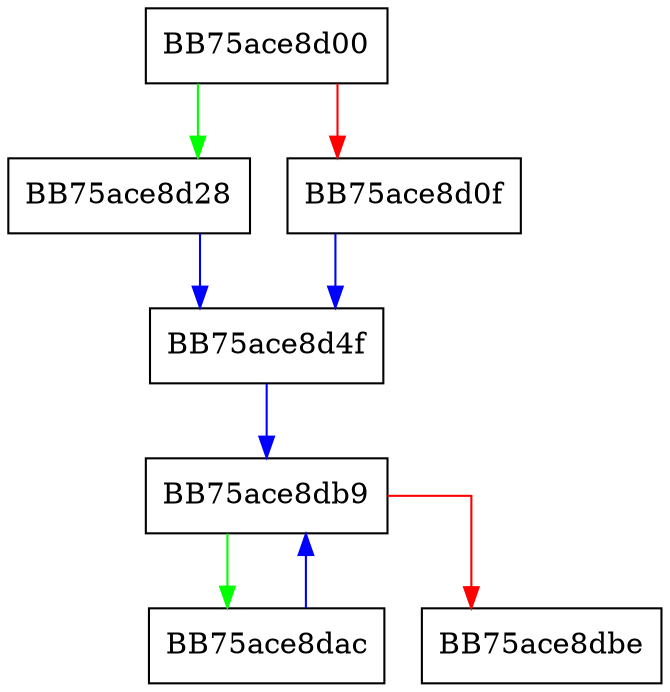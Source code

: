 digraph _update_decode_params {
  node [shape="box"];
  graph [splines=ortho];
  BB75ace8d00 -> BB75ace8d28 [color="green"];
  BB75ace8d00 -> BB75ace8d0f [color="red"];
  BB75ace8d0f -> BB75ace8d4f [color="blue"];
  BB75ace8d28 -> BB75ace8d4f [color="blue"];
  BB75ace8d4f -> BB75ace8db9 [color="blue"];
  BB75ace8dac -> BB75ace8db9 [color="blue"];
  BB75ace8db9 -> BB75ace8dac [color="green"];
  BB75ace8db9 -> BB75ace8dbe [color="red"];
}